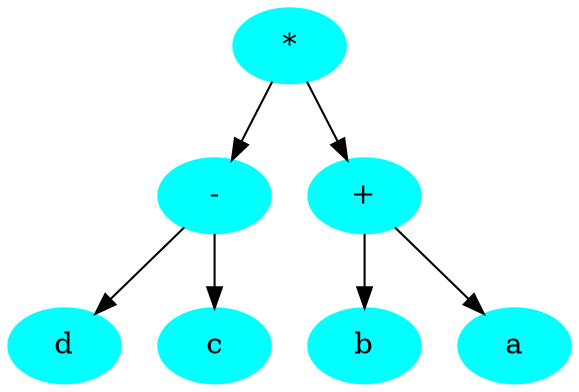 digraph G {
	g[color = cyan, style = filled, label ="*"];
	f[color = cyan, style = filled, label ="-"];
	e[color = cyan, style = filled, label ="d"];
	d[color = cyan, style = filled, label ="c"];
	f->e;
	f->d;
	c[color = cyan, style = filled, label ="+"];
	b[color = cyan, style = filled, label ="b"];
	a[color = cyan, style = filled, label ="a"];
	c->b;
	c->a;
	g->f;
	g->c;
}